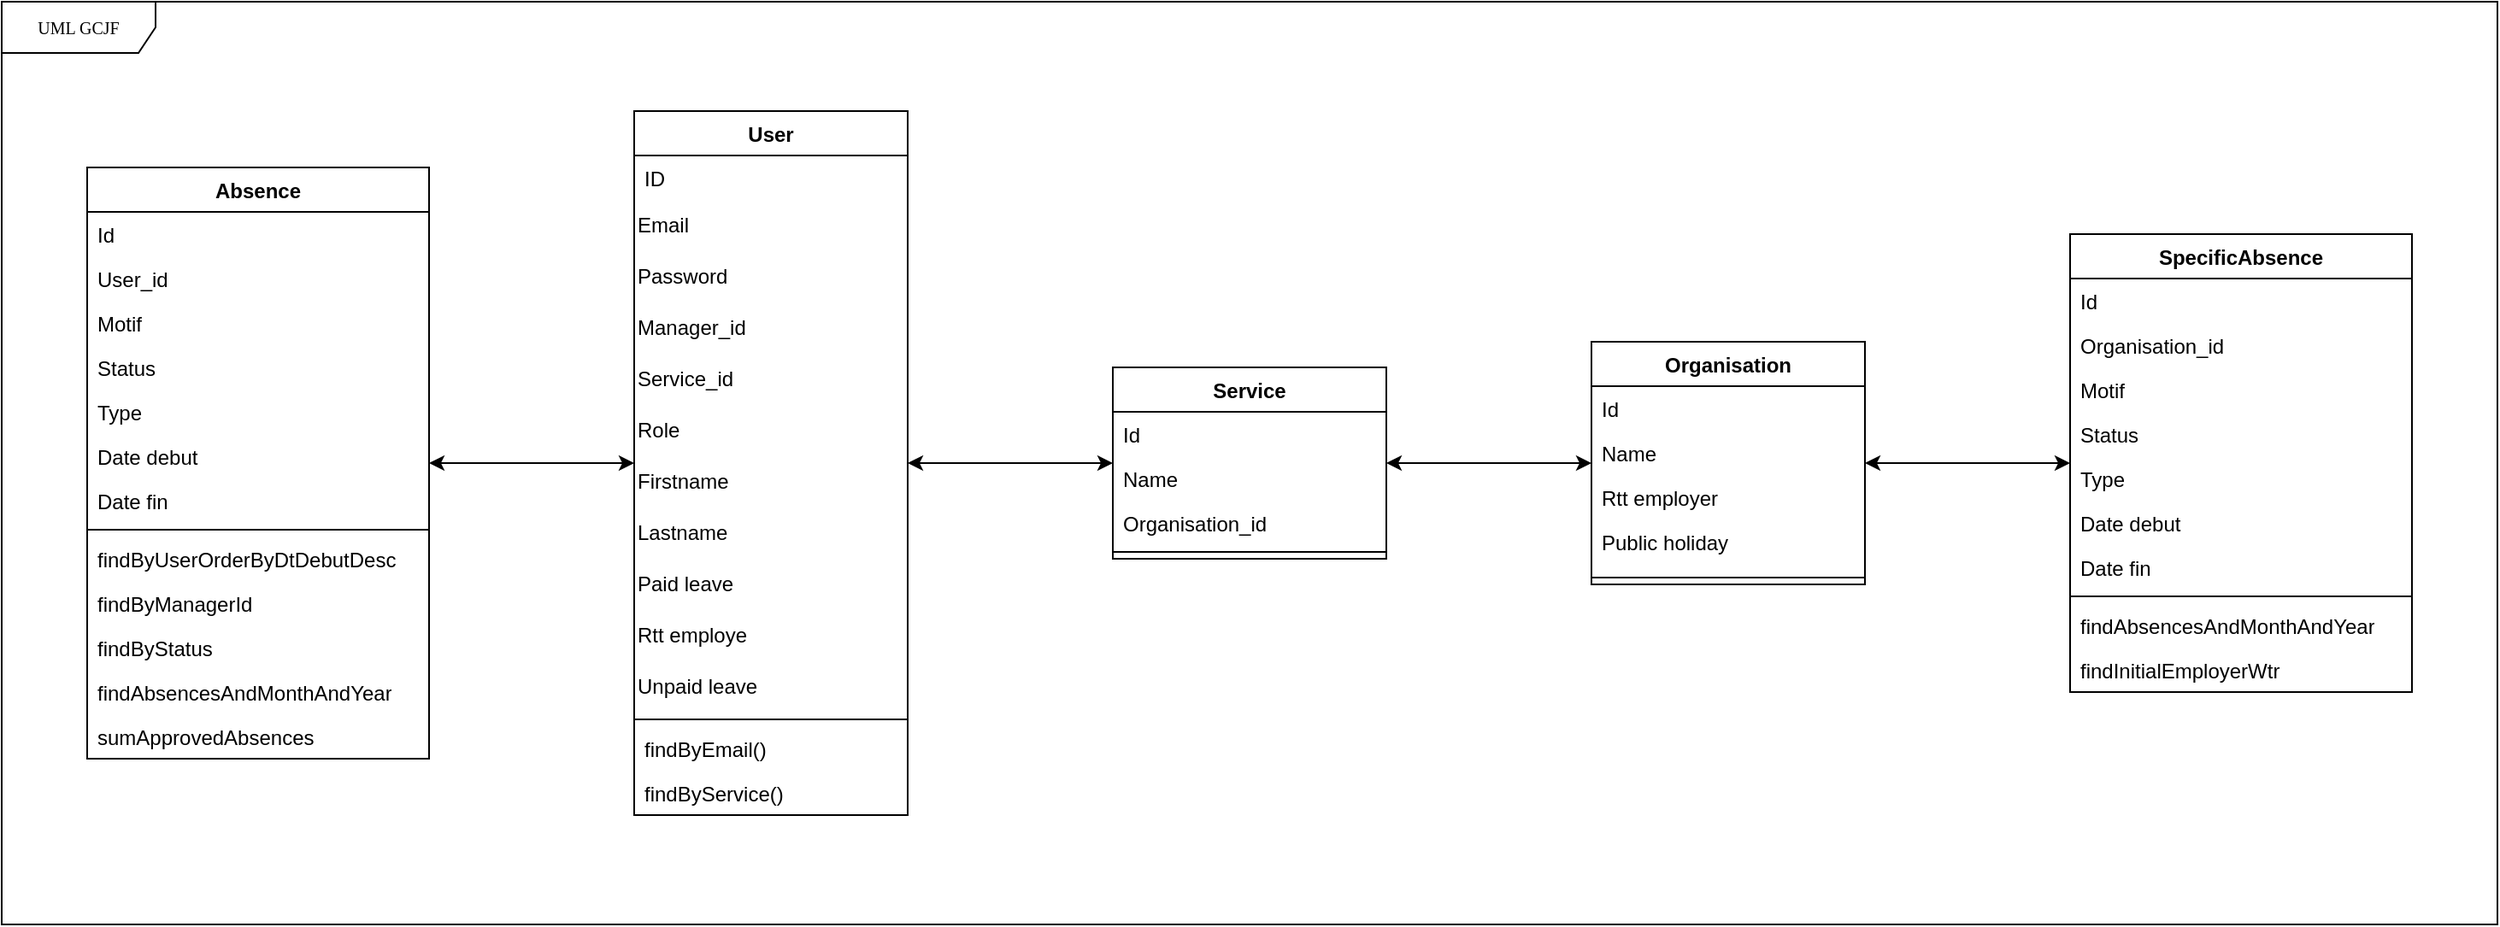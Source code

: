<mxfile version="23.0.2" type="device">
  <diagram name="Page-1" id="c4acf3e9-155e-7222-9cf6-157b1a14988f">
    <mxGraphModel dx="1750" dy="1035" grid="1" gridSize="10" guides="1" tooltips="1" connect="1" arrows="1" fold="1" page="1" pageScale="1" pageWidth="1500" pageHeight="600" background="none" math="0" shadow="0">
      <root>
        <mxCell id="0" />
        <mxCell id="1" parent="0" />
        <mxCell id="17acba5748e5396b-1" value="UML GCJF" style="shape=umlFrame;whiteSpace=wrap;html=1;rounded=0;shadow=0;comic=0;labelBackgroundColor=none;strokeWidth=1;fontFamily=Verdana;fontSize=10;align=center;width=90;height=30;movable=0;resizable=0;rotatable=0;deletable=0;editable=0;locked=1;connectable=0;" parent="1" vertex="1">
          <mxGeometry x="20" y="20" width="1460" height="540" as="geometry" />
        </mxCell>
        <mxCell id="8_A_p1kXF-mdaWJx-Sp0-7" value="Absence" style="swimlane;fontStyle=1;align=center;verticalAlign=top;childLayout=stackLayout;horizontal=1;startSize=26;horizontalStack=0;resizeParent=1;resizeParentMax=0;resizeLast=0;collapsible=1;marginBottom=0;whiteSpace=wrap;html=1;" vertex="1" parent="1">
          <mxGeometry x="70" y="117" width="200" height="346" as="geometry" />
        </mxCell>
        <mxCell id="8_A_p1kXF-mdaWJx-Sp0-8" value="Id" style="text;strokeColor=none;fillColor=none;align=left;verticalAlign=top;spacingLeft=4;spacingRight=4;overflow=hidden;rotatable=0;points=[[0,0.5],[1,0.5]];portConstraint=eastwest;whiteSpace=wrap;html=1;" vertex="1" parent="8_A_p1kXF-mdaWJx-Sp0-7">
          <mxGeometry y="26" width="200" height="26" as="geometry" />
        </mxCell>
        <mxCell id="8_A_p1kXF-mdaWJx-Sp0-45" value="User_id" style="text;strokeColor=none;fillColor=none;align=left;verticalAlign=top;spacingLeft=4;spacingRight=4;overflow=hidden;rotatable=0;points=[[0,0.5],[1,0.5]];portConstraint=eastwest;whiteSpace=wrap;html=1;" vertex="1" parent="8_A_p1kXF-mdaWJx-Sp0-7">
          <mxGeometry y="52" width="200" height="26" as="geometry" />
        </mxCell>
        <mxCell id="8_A_p1kXF-mdaWJx-Sp0-46" value="Motif" style="text;strokeColor=none;fillColor=none;align=left;verticalAlign=top;spacingLeft=4;spacingRight=4;overflow=hidden;rotatable=0;points=[[0,0.5],[1,0.5]];portConstraint=eastwest;whiteSpace=wrap;html=1;" vertex="1" parent="8_A_p1kXF-mdaWJx-Sp0-7">
          <mxGeometry y="78" width="200" height="26" as="geometry" />
        </mxCell>
        <mxCell id="8_A_p1kXF-mdaWJx-Sp0-47" value="Status" style="text;strokeColor=none;fillColor=none;align=left;verticalAlign=top;spacingLeft=4;spacingRight=4;overflow=hidden;rotatable=0;points=[[0,0.5],[1,0.5]];portConstraint=eastwest;whiteSpace=wrap;html=1;" vertex="1" parent="8_A_p1kXF-mdaWJx-Sp0-7">
          <mxGeometry y="104" width="200" height="26" as="geometry" />
        </mxCell>
        <mxCell id="8_A_p1kXF-mdaWJx-Sp0-48" value="Type" style="text;strokeColor=none;fillColor=none;align=left;verticalAlign=top;spacingLeft=4;spacingRight=4;overflow=hidden;rotatable=0;points=[[0,0.5],[1,0.5]];portConstraint=eastwest;whiteSpace=wrap;html=1;" vertex="1" parent="8_A_p1kXF-mdaWJx-Sp0-7">
          <mxGeometry y="130" width="200" height="26" as="geometry" />
        </mxCell>
        <mxCell id="8_A_p1kXF-mdaWJx-Sp0-49" value="Date debut" style="text;strokeColor=none;fillColor=none;align=left;verticalAlign=top;spacingLeft=4;spacingRight=4;overflow=hidden;rotatable=0;points=[[0,0.5],[1,0.5]];portConstraint=eastwest;whiteSpace=wrap;html=1;" vertex="1" parent="8_A_p1kXF-mdaWJx-Sp0-7">
          <mxGeometry y="156" width="200" height="26" as="geometry" />
        </mxCell>
        <mxCell id="8_A_p1kXF-mdaWJx-Sp0-50" value="Date fin" style="text;strokeColor=none;fillColor=none;align=left;verticalAlign=top;spacingLeft=4;spacingRight=4;overflow=hidden;rotatable=0;points=[[0,0.5],[1,0.5]];portConstraint=eastwest;whiteSpace=wrap;html=1;" vertex="1" parent="8_A_p1kXF-mdaWJx-Sp0-7">
          <mxGeometry y="182" width="200" height="26" as="geometry" />
        </mxCell>
        <mxCell id="8_A_p1kXF-mdaWJx-Sp0-9" value="" style="line;strokeWidth=1;fillColor=none;align=left;verticalAlign=middle;spacingTop=-1;spacingLeft=3;spacingRight=3;rotatable=0;labelPosition=right;points=[];portConstraint=eastwest;strokeColor=inherit;" vertex="1" parent="8_A_p1kXF-mdaWJx-Sp0-7">
          <mxGeometry y="208" width="200" height="8" as="geometry" />
        </mxCell>
        <mxCell id="8_A_p1kXF-mdaWJx-Sp0-10" value="findByUserOrderByDtDebutDesc" style="text;strokeColor=none;fillColor=none;align=left;verticalAlign=top;spacingLeft=4;spacingRight=4;overflow=hidden;rotatable=0;points=[[0,0.5],[1,0.5]];portConstraint=eastwest;whiteSpace=wrap;html=1;" vertex="1" parent="8_A_p1kXF-mdaWJx-Sp0-7">
          <mxGeometry y="216" width="200" height="26" as="geometry" />
        </mxCell>
        <mxCell id="8_A_p1kXF-mdaWJx-Sp0-67" value="findByManagerId" style="text;strokeColor=none;fillColor=none;align=left;verticalAlign=top;spacingLeft=4;spacingRight=4;overflow=hidden;rotatable=0;points=[[0,0.5],[1,0.5]];portConstraint=eastwest;whiteSpace=wrap;html=1;" vertex="1" parent="8_A_p1kXF-mdaWJx-Sp0-7">
          <mxGeometry y="242" width="200" height="26" as="geometry" />
        </mxCell>
        <mxCell id="8_A_p1kXF-mdaWJx-Sp0-68" value="findByStatus" style="text;strokeColor=none;fillColor=none;align=left;verticalAlign=top;spacingLeft=4;spacingRight=4;overflow=hidden;rotatable=0;points=[[0,0.5],[1,0.5]];portConstraint=eastwest;whiteSpace=wrap;html=1;" vertex="1" parent="8_A_p1kXF-mdaWJx-Sp0-7">
          <mxGeometry y="268" width="200" height="26" as="geometry" />
        </mxCell>
        <mxCell id="8_A_p1kXF-mdaWJx-Sp0-70" value="findAbsencesAndMonthAndYear" style="text;strokeColor=none;fillColor=none;align=left;verticalAlign=top;spacingLeft=4;spacingRight=4;overflow=hidden;rotatable=0;points=[[0,0.5],[1,0.5]];portConstraint=eastwest;whiteSpace=wrap;html=1;" vertex="1" parent="8_A_p1kXF-mdaWJx-Sp0-7">
          <mxGeometry y="294" width="200" height="26" as="geometry" />
        </mxCell>
        <mxCell id="8_A_p1kXF-mdaWJx-Sp0-69" value="sumApprovedAbsences" style="text;strokeColor=none;fillColor=none;align=left;verticalAlign=top;spacingLeft=4;spacingRight=4;overflow=hidden;rotatable=0;points=[[0,0.5],[1,0.5]];portConstraint=eastwest;whiteSpace=wrap;html=1;" vertex="1" parent="8_A_p1kXF-mdaWJx-Sp0-7">
          <mxGeometry y="320" width="200" height="26" as="geometry" />
        </mxCell>
        <mxCell id="8_A_p1kXF-mdaWJx-Sp0-11" value="Organisation" style="swimlane;fontStyle=1;align=center;verticalAlign=top;childLayout=stackLayout;horizontal=1;startSize=26;horizontalStack=0;resizeParent=1;resizeParentMax=0;resizeLast=0;collapsible=1;marginBottom=0;whiteSpace=wrap;html=1;" vertex="1" parent="1">
          <mxGeometry x="950" y="219" width="160" height="142" as="geometry" />
        </mxCell>
        <mxCell id="8_A_p1kXF-mdaWJx-Sp0-12" value="Id" style="text;strokeColor=none;fillColor=none;align=left;verticalAlign=top;spacingLeft=4;spacingRight=4;overflow=hidden;rotatable=0;points=[[0,0.5],[1,0.5]];portConstraint=eastwest;whiteSpace=wrap;html=1;" vertex="1" parent="8_A_p1kXF-mdaWJx-Sp0-11">
          <mxGeometry y="26" width="160" height="26" as="geometry" />
        </mxCell>
        <mxCell id="8_A_p1kXF-mdaWJx-Sp0-54" value="Name" style="text;strokeColor=none;fillColor=none;align=left;verticalAlign=top;spacingLeft=4;spacingRight=4;overflow=hidden;rotatable=0;points=[[0,0.5],[1,0.5]];portConstraint=eastwest;whiteSpace=wrap;html=1;" vertex="1" parent="8_A_p1kXF-mdaWJx-Sp0-11">
          <mxGeometry y="52" width="160" height="26" as="geometry" />
        </mxCell>
        <mxCell id="8_A_p1kXF-mdaWJx-Sp0-55" value="Rtt employer" style="text;strokeColor=none;fillColor=none;align=left;verticalAlign=top;spacingLeft=4;spacingRight=4;overflow=hidden;rotatable=0;points=[[0,0.5],[1,0.5]];portConstraint=eastwest;whiteSpace=wrap;html=1;" vertex="1" parent="8_A_p1kXF-mdaWJx-Sp0-11">
          <mxGeometry y="78" width="160" height="26" as="geometry" />
        </mxCell>
        <mxCell id="8_A_p1kXF-mdaWJx-Sp0-56" value="Public holiday" style="text;strokeColor=none;fillColor=none;align=left;verticalAlign=top;spacingLeft=4;spacingRight=4;overflow=hidden;rotatable=0;points=[[0,0.5],[1,0.5]];portConstraint=eastwest;whiteSpace=wrap;html=1;" vertex="1" parent="8_A_p1kXF-mdaWJx-Sp0-11">
          <mxGeometry y="104" width="160" height="30" as="geometry" />
        </mxCell>
        <mxCell id="8_A_p1kXF-mdaWJx-Sp0-13" value="" style="line;strokeWidth=1;fillColor=none;align=left;verticalAlign=middle;spacingTop=-1;spacingLeft=3;spacingRight=3;rotatable=0;labelPosition=right;points=[];portConstraint=eastwest;strokeColor=inherit;" vertex="1" parent="8_A_p1kXF-mdaWJx-Sp0-11">
          <mxGeometry y="134" width="160" height="8" as="geometry" />
        </mxCell>
        <mxCell id="8_A_p1kXF-mdaWJx-Sp0-15" value="Service" style="swimlane;fontStyle=1;align=center;verticalAlign=top;childLayout=stackLayout;horizontal=1;startSize=26;horizontalStack=0;resizeParent=1;resizeParentMax=0;resizeLast=0;collapsible=1;marginBottom=0;whiteSpace=wrap;html=1;" vertex="1" parent="1">
          <mxGeometry x="670" y="234" width="160" height="112" as="geometry" />
        </mxCell>
        <mxCell id="8_A_p1kXF-mdaWJx-Sp0-16" value="Id" style="text;strokeColor=none;fillColor=none;align=left;verticalAlign=top;spacingLeft=4;spacingRight=4;overflow=hidden;rotatable=0;points=[[0,0.5],[1,0.5]];portConstraint=eastwest;whiteSpace=wrap;html=1;" vertex="1" parent="8_A_p1kXF-mdaWJx-Sp0-15">
          <mxGeometry y="26" width="160" height="26" as="geometry" />
        </mxCell>
        <mxCell id="8_A_p1kXF-mdaWJx-Sp0-52" value="Name" style="text;strokeColor=none;fillColor=none;align=left;verticalAlign=top;spacingLeft=4;spacingRight=4;overflow=hidden;rotatable=0;points=[[0,0.5],[1,0.5]];portConstraint=eastwest;whiteSpace=wrap;html=1;" vertex="1" parent="8_A_p1kXF-mdaWJx-Sp0-15">
          <mxGeometry y="52" width="160" height="26" as="geometry" />
        </mxCell>
        <mxCell id="8_A_p1kXF-mdaWJx-Sp0-51" value="Organisation_id" style="text;strokeColor=none;fillColor=none;align=left;verticalAlign=top;spacingLeft=4;spacingRight=4;overflow=hidden;rotatable=0;points=[[0,0.5],[1,0.5]];portConstraint=eastwest;whiteSpace=wrap;html=1;" vertex="1" parent="8_A_p1kXF-mdaWJx-Sp0-15">
          <mxGeometry y="78" width="160" height="26" as="geometry" />
        </mxCell>
        <mxCell id="8_A_p1kXF-mdaWJx-Sp0-17" value="" style="line;strokeWidth=1;fillColor=none;align=left;verticalAlign=middle;spacingTop=-1;spacingLeft=3;spacingRight=3;rotatable=0;labelPosition=right;points=[];portConstraint=eastwest;strokeColor=inherit;" vertex="1" parent="8_A_p1kXF-mdaWJx-Sp0-15">
          <mxGeometry y="104" width="160" height="8" as="geometry" />
        </mxCell>
        <mxCell id="8_A_p1kXF-mdaWJx-Sp0-19" value="SpecificAbsence" style="swimlane;fontStyle=1;align=center;verticalAlign=top;childLayout=stackLayout;horizontal=1;startSize=26;horizontalStack=0;resizeParent=1;resizeParentMax=0;resizeLast=0;collapsible=1;marginBottom=0;whiteSpace=wrap;html=1;" vertex="1" parent="1">
          <mxGeometry x="1230" y="156" width="200" height="268" as="geometry" />
        </mxCell>
        <mxCell id="8_A_p1kXF-mdaWJx-Sp0-20" value="Id" style="text;strokeColor=none;fillColor=none;align=left;verticalAlign=top;spacingLeft=4;spacingRight=4;overflow=hidden;rotatable=0;points=[[0,0.5],[1,0.5]];portConstraint=eastwest;whiteSpace=wrap;html=1;" vertex="1" parent="8_A_p1kXF-mdaWJx-Sp0-19">
          <mxGeometry y="26" width="200" height="26" as="geometry" />
        </mxCell>
        <mxCell id="8_A_p1kXF-mdaWJx-Sp0-57" value="Organisation_id" style="text;strokeColor=none;fillColor=none;align=left;verticalAlign=top;spacingLeft=4;spacingRight=4;overflow=hidden;rotatable=0;points=[[0,0.5],[1,0.5]];portConstraint=eastwest;whiteSpace=wrap;html=1;" vertex="1" parent="8_A_p1kXF-mdaWJx-Sp0-19">
          <mxGeometry y="52" width="200" height="26" as="geometry" />
        </mxCell>
        <mxCell id="8_A_p1kXF-mdaWJx-Sp0-58" value="Motif" style="text;strokeColor=none;fillColor=none;align=left;verticalAlign=top;spacingLeft=4;spacingRight=4;overflow=hidden;rotatable=0;points=[[0,0.5],[1,0.5]];portConstraint=eastwest;whiteSpace=wrap;html=1;" vertex="1" parent="8_A_p1kXF-mdaWJx-Sp0-19">
          <mxGeometry y="78" width="200" height="26" as="geometry" />
        </mxCell>
        <mxCell id="8_A_p1kXF-mdaWJx-Sp0-59" value="Status" style="text;strokeColor=none;fillColor=none;align=left;verticalAlign=top;spacingLeft=4;spacingRight=4;overflow=hidden;rotatable=0;points=[[0,0.5],[1,0.5]];portConstraint=eastwest;whiteSpace=wrap;html=1;" vertex="1" parent="8_A_p1kXF-mdaWJx-Sp0-19">
          <mxGeometry y="104" width="200" height="26" as="geometry" />
        </mxCell>
        <mxCell id="8_A_p1kXF-mdaWJx-Sp0-60" value="Type" style="text;strokeColor=none;fillColor=none;align=left;verticalAlign=top;spacingLeft=4;spacingRight=4;overflow=hidden;rotatable=0;points=[[0,0.5],[1,0.5]];portConstraint=eastwest;whiteSpace=wrap;html=1;" vertex="1" parent="8_A_p1kXF-mdaWJx-Sp0-19">
          <mxGeometry y="130" width="200" height="26" as="geometry" />
        </mxCell>
        <mxCell id="8_A_p1kXF-mdaWJx-Sp0-62" value="Date debut" style="text;strokeColor=none;fillColor=none;align=left;verticalAlign=top;spacingLeft=4;spacingRight=4;overflow=hidden;rotatable=0;points=[[0,0.5],[1,0.5]];portConstraint=eastwest;whiteSpace=wrap;html=1;" vertex="1" parent="8_A_p1kXF-mdaWJx-Sp0-19">
          <mxGeometry y="156" width="200" height="26" as="geometry" />
        </mxCell>
        <mxCell id="8_A_p1kXF-mdaWJx-Sp0-63" value="Date fin" style="text;strokeColor=none;fillColor=none;align=left;verticalAlign=top;spacingLeft=4;spacingRight=4;overflow=hidden;rotatable=0;points=[[0,0.5],[1,0.5]];portConstraint=eastwest;whiteSpace=wrap;html=1;" vertex="1" parent="8_A_p1kXF-mdaWJx-Sp0-19">
          <mxGeometry y="182" width="200" height="26" as="geometry" />
        </mxCell>
        <mxCell id="8_A_p1kXF-mdaWJx-Sp0-21" value="" style="line;strokeWidth=1;fillColor=none;align=left;verticalAlign=middle;spacingTop=-1;spacingLeft=3;spacingRight=3;rotatable=0;labelPosition=right;points=[];portConstraint=eastwest;strokeColor=inherit;" vertex="1" parent="8_A_p1kXF-mdaWJx-Sp0-19">
          <mxGeometry y="208" width="200" height="8" as="geometry" />
        </mxCell>
        <mxCell id="8_A_p1kXF-mdaWJx-Sp0-22" value="findAbsencesAndMonthAndYear" style="text;strokeColor=none;fillColor=none;align=left;verticalAlign=top;spacingLeft=4;spacingRight=4;overflow=hidden;rotatable=0;points=[[0,0.5],[1,0.5]];portConstraint=eastwest;whiteSpace=wrap;html=1;" vertex="1" parent="8_A_p1kXF-mdaWJx-Sp0-19">
          <mxGeometry y="216" width="200" height="26" as="geometry" />
        </mxCell>
        <mxCell id="8_A_p1kXF-mdaWJx-Sp0-65" value="findInitialEmployerWtr" style="text;strokeColor=none;fillColor=none;align=left;verticalAlign=top;spacingLeft=4;spacingRight=4;overflow=hidden;rotatable=0;points=[[0,0.5],[1,0.5]];portConstraint=eastwest;whiteSpace=wrap;html=1;" vertex="1" parent="8_A_p1kXF-mdaWJx-Sp0-19">
          <mxGeometry y="242" width="200" height="26" as="geometry" />
        </mxCell>
        <mxCell id="8_A_p1kXF-mdaWJx-Sp0-23" value="User" style="swimlane;fontStyle=1;align=center;verticalAlign=top;childLayout=stackLayout;horizontal=1;startSize=26;horizontalStack=0;resizeParent=1;resizeParentMax=0;resizeLast=0;collapsible=1;marginBottom=0;whiteSpace=wrap;html=1;" vertex="1" parent="1">
          <mxGeometry x="390" y="84" width="160" height="412" as="geometry" />
        </mxCell>
        <mxCell id="8_A_p1kXF-mdaWJx-Sp0-24" value="ID" style="text;strokeColor=none;fillColor=none;align=left;verticalAlign=top;spacingLeft=4;spacingRight=4;overflow=hidden;rotatable=0;points=[[0,0.5],[1,0.5]];portConstraint=eastwest;whiteSpace=wrap;html=1;" vertex="1" parent="8_A_p1kXF-mdaWJx-Sp0-23">
          <mxGeometry y="26" width="160" height="26" as="geometry" />
        </mxCell>
        <mxCell id="8_A_p1kXF-mdaWJx-Sp0-27" value="Email" style="text;html=1;strokeColor=none;fillColor=none;align=left;verticalAlign=middle;whiteSpace=wrap;rounded=0;" vertex="1" parent="8_A_p1kXF-mdaWJx-Sp0-23">
          <mxGeometry y="52" width="160" height="30" as="geometry" />
        </mxCell>
        <mxCell id="8_A_p1kXF-mdaWJx-Sp0-30" value="Password" style="text;html=1;strokeColor=none;fillColor=none;align=left;verticalAlign=middle;whiteSpace=wrap;rounded=0;" vertex="1" parent="8_A_p1kXF-mdaWJx-Sp0-23">
          <mxGeometry y="82" width="160" height="30" as="geometry" />
        </mxCell>
        <mxCell id="8_A_p1kXF-mdaWJx-Sp0-31" value="Manager_id" style="text;html=1;strokeColor=none;fillColor=none;align=left;verticalAlign=middle;whiteSpace=wrap;rounded=0;" vertex="1" parent="8_A_p1kXF-mdaWJx-Sp0-23">
          <mxGeometry y="112" width="160" height="30" as="geometry" />
        </mxCell>
        <mxCell id="8_A_p1kXF-mdaWJx-Sp0-32" value="Service_id" style="text;html=1;strokeColor=none;fillColor=none;align=left;verticalAlign=middle;whiteSpace=wrap;rounded=0;" vertex="1" parent="8_A_p1kXF-mdaWJx-Sp0-23">
          <mxGeometry y="142" width="160" height="30" as="geometry" />
        </mxCell>
        <mxCell id="8_A_p1kXF-mdaWJx-Sp0-33" value="Role" style="text;html=1;strokeColor=none;fillColor=none;align=left;verticalAlign=middle;whiteSpace=wrap;rounded=0;" vertex="1" parent="8_A_p1kXF-mdaWJx-Sp0-23">
          <mxGeometry y="172" width="160" height="30" as="geometry" />
        </mxCell>
        <mxCell id="8_A_p1kXF-mdaWJx-Sp0-34" value="Firstname" style="text;html=1;strokeColor=none;fillColor=none;align=left;verticalAlign=middle;whiteSpace=wrap;rounded=0;" vertex="1" parent="8_A_p1kXF-mdaWJx-Sp0-23">
          <mxGeometry y="202" width="160" height="30" as="geometry" />
        </mxCell>
        <mxCell id="8_A_p1kXF-mdaWJx-Sp0-35" value="Lastname" style="text;html=1;strokeColor=none;fillColor=none;align=left;verticalAlign=middle;whiteSpace=wrap;rounded=0;" vertex="1" parent="8_A_p1kXF-mdaWJx-Sp0-23">
          <mxGeometry y="232" width="160" height="30" as="geometry" />
        </mxCell>
        <mxCell id="8_A_p1kXF-mdaWJx-Sp0-36" value="Paid leave" style="text;html=1;strokeColor=none;fillColor=none;align=left;verticalAlign=middle;whiteSpace=wrap;rounded=0;" vertex="1" parent="8_A_p1kXF-mdaWJx-Sp0-23">
          <mxGeometry y="262" width="160" height="30" as="geometry" />
        </mxCell>
        <mxCell id="8_A_p1kXF-mdaWJx-Sp0-38" value="Rtt employe" style="text;html=1;strokeColor=none;fillColor=none;align=left;verticalAlign=middle;whiteSpace=wrap;rounded=0;" vertex="1" parent="8_A_p1kXF-mdaWJx-Sp0-23">
          <mxGeometry y="292" width="160" height="30" as="geometry" />
        </mxCell>
        <mxCell id="8_A_p1kXF-mdaWJx-Sp0-37" value="Unpaid leave" style="text;html=1;strokeColor=none;fillColor=none;align=left;verticalAlign=middle;whiteSpace=wrap;rounded=0;" vertex="1" parent="8_A_p1kXF-mdaWJx-Sp0-23">
          <mxGeometry y="322" width="160" height="30" as="geometry" />
        </mxCell>
        <mxCell id="8_A_p1kXF-mdaWJx-Sp0-25" value="" style="line;strokeWidth=1;fillColor=none;align=left;verticalAlign=middle;spacingTop=-1;spacingLeft=3;spacingRight=3;rotatable=0;labelPosition=right;points=[];portConstraint=eastwest;strokeColor=inherit;" vertex="1" parent="8_A_p1kXF-mdaWJx-Sp0-23">
          <mxGeometry y="352" width="160" height="8" as="geometry" />
        </mxCell>
        <mxCell id="8_A_p1kXF-mdaWJx-Sp0-26" value="findByEmail()" style="text;strokeColor=none;fillColor=none;align=left;verticalAlign=top;spacingLeft=4;spacingRight=4;overflow=hidden;rotatable=0;points=[[0,0.5],[1,0.5]];portConstraint=eastwest;whiteSpace=wrap;html=1;" vertex="1" parent="8_A_p1kXF-mdaWJx-Sp0-23">
          <mxGeometry y="360" width="160" height="26" as="geometry" />
        </mxCell>
        <mxCell id="8_A_p1kXF-mdaWJx-Sp0-64" value="findByService()" style="text;strokeColor=none;fillColor=none;align=left;verticalAlign=top;spacingLeft=4;spacingRight=4;overflow=hidden;rotatable=0;points=[[0,0.5],[1,0.5]];portConstraint=eastwest;whiteSpace=wrap;html=1;" vertex="1" parent="8_A_p1kXF-mdaWJx-Sp0-23">
          <mxGeometry y="386" width="160" height="26" as="geometry" />
        </mxCell>
        <mxCell id="8_A_p1kXF-mdaWJx-Sp0-39" value="" style="endArrow=classic;startArrow=classic;html=1;rounded=0;" edge="1" parent="1" source="8_A_p1kXF-mdaWJx-Sp0-7" target="8_A_p1kXF-mdaWJx-Sp0-23">
          <mxGeometry width="50" height="50" relative="1" as="geometry">
            <mxPoint x="480" y="237" as="sourcePoint" />
            <mxPoint x="530" y="187" as="targetPoint" />
          </mxGeometry>
        </mxCell>
        <mxCell id="8_A_p1kXF-mdaWJx-Sp0-40" value="" style="endArrow=classic;startArrow=classic;html=1;rounded=0;" edge="1" parent="1" source="8_A_p1kXF-mdaWJx-Sp0-15" target="8_A_p1kXF-mdaWJx-Sp0-23">
          <mxGeometry width="50" height="50" relative="1" as="geometry">
            <mxPoint x="480" y="237" as="sourcePoint" />
            <mxPoint x="530" y="187" as="targetPoint" />
          </mxGeometry>
        </mxCell>
        <mxCell id="8_A_p1kXF-mdaWJx-Sp0-42" value="" style="endArrow=classic;startArrow=classic;html=1;rounded=0;" edge="1" parent="1" source="8_A_p1kXF-mdaWJx-Sp0-15" target="8_A_p1kXF-mdaWJx-Sp0-11">
          <mxGeometry width="50" height="50" relative="1" as="geometry">
            <mxPoint x="520" y="347" as="sourcePoint" />
            <mxPoint x="570" y="297" as="targetPoint" />
          </mxGeometry>
        </mxCell>
        <mxCell id="8_A_p1kXF-mdaWJx-Sp0-44" value="" style="endArrow=classic;startArrow=classic;html=1;rounded=0;" edge="1" parent="1" source="8_A_p1kXF-mdaWJx-Sp0-19" target="8_A_p1kXF-mdaWJx-Sp0-11">
          <mxGeometry width="50" height="50" relative="1" as="geometry">
            <mxPoint x="520" y="347" as="sourcePoint" />
            <mxPoint x="570" y="297" as="targetPoint" />
          </mxGeometry>
        </mxCell>
      </root>
    </mxGraphModel>
  </diagram>
</mxfile>
